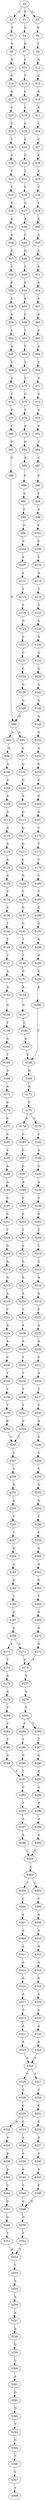 strict digraph  {
	S0 -> S1 [ label = T ];
	S0 -> S2 [ label = C ];
	S0 -> S3 [ label = G ];
	S1 -> S4 [ label = G ];
	S2 -> S5 [ label = T ];
	S3 -> S6 [ label = G ];
	S4 -> S7 [ label = G ];
	S5 -> S8 [ label = G ];
	S6 -> S9 [ label = T ];
	S7 -> S10 [ label = C ];
	S8 -> S11 [ label = G ];
	S9 -> S12 [ label = A ];
	S10 -> S13 [ label = T ];
	S11 -> S14 [ label = C ];
	S12 -> S15 [ label = C ];
	S13 -> S16 [ label = C ];
	S14 -> S17 [ label = A ];
	S15 -> S18 [ label = G ];
	S16 -> S19 [ label = C ];
	S17 -> S20 [ label = C ];
	S18 -> S21 [ label = A ];
	S19 -> S22 [ label = G ];
	S20 -> S23 [ label = T ];
	S21 -> S24 [ label = C ];
	S22 -> S25 [ label = A ];
	S23 -> S26 [ label = T ];
	S24 -> S27 [ label = G ];
	S25 -> S28 [ label = G ];
	S26 -> S29 [ label = G ];
	S27 -> S30 [ label = A ];
	S28 -> S31 [ label = T ];
	S29 -> S32 [ label = T ];
	S30 -> S33 [ label = C ];
	S31 -> S34 [ label = C ];
	S32 -> S35 [ label = T ];
	S33 -> S36 [ label = C ];
	S34 -> S37 [ label = G ];
	S35 -> S38 [ label = G ];
	S36 -> S39 [ label = C ];
	S37 -> S40 [ label = A ];
	S38 -> S41 [ label = A ];
	S39 -> S42 [ label = G ];
	S40 -> S43 [ label = C ];
	S41 -> S44 [ label = A ];
	S42 -> S45 [ label = A ];
	S43 -> S46 [ label = G ];
	S44 -> S47 [ label = C ];
	S45 -> S48 [ label = C ];
	S46 -> S49 [ label = T ];
	S47 -> S50 [ label = C ];
	S48 -> S51 [ label = G ];
	S49 -> S52 [ label = G ];
	S50 -> S53 [ label = G ];
	S51 -> S54 [ label = A ];
	S52 -> S55 [ label = A ];
	S53 -> S56 [ label = T ];
	S54 -> S57 [ label = G ];
	S55 -> S58 [ label = C ];
	S56 -> S59 [ label = A ];
	S57 -> S60 [ label = G ];
	S58 -> S61 [ label = T ];
	S59 -> S62 [ label = C ];
	S60 -> S63 [ label = G ];
	S61 -> S64 [ label = C ];
	S62 -> S65 [ label = A ];
	S63 -> S66 [ label = G ];
	S64 -> S67 [ label = T ];
	S65 -> S68 [ label = C ];
	S66 -> S69 [ label = T ];
	S67 -> S70 [ label = T ];
	S68 -> S71 [ label = G ];
	S69 -> S72 [ label = G ];
	S70 -> S73 [ label = G ];
	S71 -> S74 [ label = C ];
	S72 -> S75 [ label = G ];
	S73 -> S76 [ label = T ];
	S74 -> S77 [ label = C ];
	S75 -> S78 [ label = A ];
	S76 -> S79 [ label = A ];
	S77 -> S80 [ label = C ];
	S78 -> S81 [ label = A ];
	S79 -> S82 [ label = G ];
	S80 -> S83 [ label = G ];
	S81 -> S84 [ label = T ];
	S82 -> S85 [ label = A ];
	S83 -> S86 [ label = G ];
	S84 -> S87 [ label = C ];
	S85 -> S88 [ label = A ];
	S86 -> S89 [ label = G ];
	S87 -> S90 [ label = G ];
	S88 -> S91 [ label = G ];
	S89 -> S92 [ label = A ];
	S89 -> S93 [ label = G ];
	S90 -> S94 [ label = C ];
	S91 -> S95 [ label = C ];
	S92 -> S96 [ label = G ];
	S93 -> S97 [ label = A ];
	S94 -> S98 [ label = A ];
	S95 -> S99 [ label = G ];
	S96 -> S100 [ label = A ];
	S97 -> S101 [ label = G ];
	S98 -> S102 [ label = C ];
	S99 -> S103 [ label = C ];
	S100 -> S104 [ label = A ];
	S101 -> S105 [ label = G ];
	S102 -> S106 [ label = C ];
	S103 -> S107 [ label = A ];
	S104 -> S108 [ label = A ];
	S105 -> S109 [ label = A ];
	S106 -> S110 [ label = C ];
	S107 -> S111 [ label = C ];
	S108 -> S112 [ label = G ];
	S109 -> S113 [ label = G ];
	S110 -> S114 [ label = G ];
	S111 -> S115 [ label = T ];
	S112 -> S116 [ label = A ];
	S113 -> S117 [ label = G ];
	S114 -> S118 [ label = T ];
	S115 -> S119 [ label = C ];
	S116 -> S120 [ label = G ];
	S117 -> S121 [ label = G ];
	S118 -> S122 [ label = C ];
	S119 -> S123 [ label = G ];
	S120 -> S124 [ label = A ];
	S121 -> S125 [ label = C ];
	S122 -> S126 [ label = C ];
	S123 -> S127 [ label = C ];
	S124 -> S128 [ label = G ];
	S125 -> S129 [ label = G ];
	S126 -> S130 [ label = A ];
	S127 -> S131 [ label = C ];
	S128 -> S132 [ label = T ];
	S129 -> S133 [ label = T ];
	S130 -> S134 [ label = G ];
	S131 -> S135 [ label = C ];
	S132 -> S136 [ label = C ];
	S133 -> S137 [ label = G ];
	S134 -> S138 [ label = G ];
	S135 -> S139 [ label = G ];
	S136 -> S140 [ label = T ];
	S137 -> S141 [ label = G ];
	S138 -> S142 [ label = A ];
	S139 -> S143 [ label = G ];
	S140 -> S144 [ label = T ];
	S141 -> S145 [ label = T ];
	S142 -> S146 [ label = G ];
	S143 -> S89 [ label = G ];
	S144 -> S147 [ label = C ];
	S145 -> S148 [ label = C ];
	S146 -> S149 [ label = A ];
	S147 -> S150 [ label = A ];
	S148 -> S151 [ label = G ];
	S149 -> S152 [ label = G ];
	S150 -> S153 [ label = A ];
	S151 -> S154 [ label = A ];
	S152 -> S155 [ label = A ];
	S153 -> S156 [ label = A ];
	S154 -> S157 [ label = A ];
	S155 -> S158 [ label = G ];
	S156 -> S159 [ label = T ];
	S157 -> S160 [ label = C ];
	S158 -> S161 [ label = C ];
	S159 -> S162 [ label = A ];
	S160 -> S163 [ label = A ];
	S161 -> S164 [ label = G ];
	S162 -> S165 [ label = T ];
	S163 -> S166 [ label = T ];
	S164 -> S167 [ label = A ];
	S165 -> S168 [ label = G ];
	S166 -> S169 [ label = G ];
	S167 -> S170 [ label = C ];
	S168 -> S171 [ label = A ];
	S169 -> S172 [ label = A ];
	S170 -> S173 [ label = T ];
	S171 -> S174 [ label = C ];
	S172 -> S175 [ label = C ];
	S173 -> S176 [ label = C ];
	S174 -> S177 [ label = C ];
	S175 -> S178 [ label = C ];
	S175 -> S179 [ label = A ];
	S176 -> S180 [ label = C ];
	S177 -> S181 [ label = C ];
	S178 -> S182 [ label = C ];
	S179 -> S183 [ label = C ];
	S180 -> S184 [ label = T ];
	S181 -> S185 [ label = C ];
	S182 -> S186 [ label = G ];
	S183 -> S187 [ label = C ];
	S184 -> S188 [ label = C ];
	S185 -> S189 [ label = A ];
	S186 -> S190 [ label = G ];
	S187 -> S191 [ label = G ];
	S188 -> S192 [ label = G ];
	S189 -> S193 [ label = A ];
	S190 -> S194 [ label = A ];
	S191 -> S195 [ label = A ];
	S192 -> S196 [ label = A ];
	S193 -> S197 [ label = C ];
	S194 -> S198 [ label = C ];
	S195 -> S199 [ label = C ];
	S196 -> S200 [ label = A ];
	S197 -> S201 [ label = C ];
	S198 -> S202 [ label = G ];
	S199 -> S203 [ label = C ];
	S200 -> S204 [ label = C ];
	S201 -> S205 [ label = T ];
	S202 -> S206 [ label = T ];
	S203 -> S207 [ label = T ];
	S204 -> S208 [ label = A ];
	S205 -> S209 [ label = G ];
	S206 -> S210 [ label = C ];
	S207 -> S211 [ label = A ];
	S208 -> S166 [ label = T ];
	S209 -> S212 [ label = A ];
	S210 -> S213 [ label = G ];
	S211 -> S214 [ label = G ];
	S212 -> S215 [ label = G ];
	S213 -> S216 [ label = A ];
	S214 -> S217 [ label = G ];
	S215 -> S218 [ label = A ];
	S216 -> S219 [ label = A ];
	S217 -> S220 [ label = A ];
	S218 -> S221 [ label = T ];
	S219 -> S222 [ label = C ];
	S220 -> S223 [ label = C ];
	S221 -> S224 [ label = A ];
	S222 -> S225 [ label = A ];
	S223 -> S226 [ label = A ];
	S224 -> S227 [ label = A ];
	S225 -> S228 [ label = A ];
	S226 -> S229 [ label = A ];
	S227 -> S230 [ label = C ];
	S228 -> S231 [ label = C ];
	S229 -> S232 [ label = C ];
	S230 -> S233 [ label = T ];
	S231 -> S234 [ label = A ];
	S232 -> S235 [ label = T ];
	S233 -> S236 [ label = T ];
	S234 -> S237 [ label = T ];
	S235 -> S238 [ label = T ];
	S236 -> S239 [ label = T ];
	S237 -> S240 [ label = C ];
	S238 -> S241 [ label = T ];
	S239 -> S242 [ label = G ];
	S240 -> S243 [ label = G ];
	S241 -> S244 [ label = G ];
	S242 -> S245 [ label = C ];
	S243 -> S246 [ label = C ];
	S244 -> S245 [ label = C ];
	S245 -> S247 [ label = C ];
	S246 -> S248 [ label = C ];
	S247 -> S249 [ label = C ];
	S248 -> S250 [ label = C ];
	S249 -> S251 [ label = G ];
	S250 -> S252 [ label = G ];
	S251 -> S253 [ label = A ];
	S252 -> S254 [ label = G ];
	S253 -> S255 [ label = T ];
	S254 -> S256 [ label = T ];
	S255 -> S257 [ label = T ];
	S256 -> S258 [ label = C ];
	S257 -> S259 [ label = G ];
	S258 -> S260 [ label = G ];
	S259 -> S261 [ label = A ];
	S260 -> S262 [ label = A ];
	S261 -> S263 [ label = G ];
	S262 -> S264 [ label = G ];
	S263 -> S265 [ label = T ];
	S264 -> S266 [ label = T ];
	S265 -> S267 [ label = A ];
	S266 -> S268 [ label = A ];
	S267 -> S269 [ label = A ];
	S268 -> S270 [ label = A ];
	S269 -> S271 [ label = A ];
	S269 -> S272 [ label = G ];
	S270 -> S273 [ label = G ];
	S271 -> S274 [ label = T ];
	S272 -> S275 [ label = T ];
	S273 -> S275 [ label = T ];
	S274 -> S276 [ label = G ];
	S275 -> S277 [ label = G ];
	S276 -> S278 [ label = G ];
	S277 -> S279 [ label = G ];
	S278 -> S280 [ label = T ];
	S279 -> S281 [ label = T ];
	S280 -> S282 [ label = C ];
	S281 -> S283 [ label = C ];
	S281 -> S284 [ label = T ];
	S282 -> S285 [ label = T ];
	S283 -> S286 [ label = T ];
	S284 -> S287 [ label = T ];
	S285 -> S288 [ label = G ];
	S286 -> S289 [ label = G ];
	S287 -> S290 [ label = G ];
	S288 -> S291 [ label = T ];
	S289 -> S291 [ label = T ];
	S290 -> S292 [ label = T ];
	S291 -> S293 [ label = G ];
	S292 -> S294 [ label = G ];
	S293 -> S295 [ label = T ];
	S294 -> S296 [ label = T ];
	S295 -> S297 [ label = A ];
	S296 -> S298 [ label = A ];
	S297 -> S299 [ label = A ];
	S298 -> S300 [ label = A ];
	S299 -> S301 [ label = C ];
	S300 -> S301 [ label = C ];
	S301 -> S302 [ label = C ];
	S302 -> S303 [ label = T ];
	S302 -> S304 [ label = C ];
	S303 -> S305 [ label = C ];
	S304 -> S306 [ label = C ];
	S305 -> S307 [ label = A ];
	S306 -> S308 [ label = A ];
	S307 -> S309 [ label = A ];
	S308 -> S310 [ label = G ];
	S309 -> S311 [ label = A ];
	S310 -> S312 [ label = A ];
	S311 -> S313 [ label = A ];
	S312 -> S314 [ label = A ];
	S313 -> S315 [ label = G ];
	S314 -> S316 [ label = G ];
	S315 -> S317 [ label = A ];
	S316 -> S318 [ label = A ];
	S317 -> S319 [ label = G ];
	S318 -> S320 [ label = G ];
	S319 -> S321 [ label = A ];
	S320 -> S322 [ label = A ];
	S321 -> S323 [ label = A ];
	S322 -> S324 [ label = A ];
	S323 -> S325 [ label = A ];
	S324 -> S325 [ label = A ];
	S325 -> S326 [ label = C ];
	S325 -> S327 [ label = T ];
	S326 -> S328 [ label = C ];
	S327 -> S329 [ label = C ];
	S328 -> S330 [ label = C ];
	S329 -> S331 [ label = C ];
	S330 -> S332 [ label = A ];
	S330 -> S333 [ label = C ];
	S331 -> S334 [ label = C ];
	S332 -> S335 [ label = A ];
	S333 -> S336 [ label = A ];
	S334 -> S337 [ label = A ];
	S335 -> S338 [ label = A ];
	S336 -> S339 [ label = A ];
	S337 -> S340 [ label = A ];
	S338 -> S341 [ label = A ];
	S339 -> S342 [ label = A ];
	S340 -> S343 [ label = A ];
	S341 -> S344 [ label = C ];
	S342 -> S345 [ label = C ];
	S343 -> S346 [ label = C ];
	S344 -> S347 [ label = G ];
	S345 -> S348 [ label = G ];
	S346 -> S348 [ label = G ];
	S347 -> S349 [ label = G ];
	S348 -> S350 [ label = G ];
	S349 -> S351 [ label = T ];
	S350 -> S352 [ label = T ];
	S351 -> S353 [ label = A ];
	S352 -> S353 [ label = A ];
	S353 -> S354 [ label = C ];
	S354 -> S355 [ label = A ];
	S355 -> S356 [ label = A ];
	S356 -> S357 [ label = A ];
	S357 -> S358 [ label = A ];
	S358 -> S359 [ label = G ];
	S359 -> S360 [ label = G ];
	S360 -> S361 [ label = A ];
	S361 -> S362 [ label = G ];
	S362 -> S363 [ label = G ];
	S363 -> S364 [ label = T ];
	S364 -> S365 [ label = C ];
	S365 -> S366 [ label = T ];
	S366 -> S367 [ label = C ];
	S367 -> S368 [ label = T ];
}
